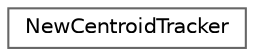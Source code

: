 digraph "Graphical Class Hierarchy"
{
 // LATEX_PDF_SIZE
  bgcolor="transparent";
  edge [fontname=Helvetica,fontsize=10,labelfontname=Helvetica,labelfontsize=10];
  node [fontname=Helvetica,fontsize=10,shape=box,height=0.2,width=0.4];
  rankdir="LR";
  Node0 [id="Node000000",label="NewCentroidTracker",height=0.2,width=0.4,color="grey40", fillcolor="white", style="filled",URL="$a00174.html",tooltip=" "];
}
